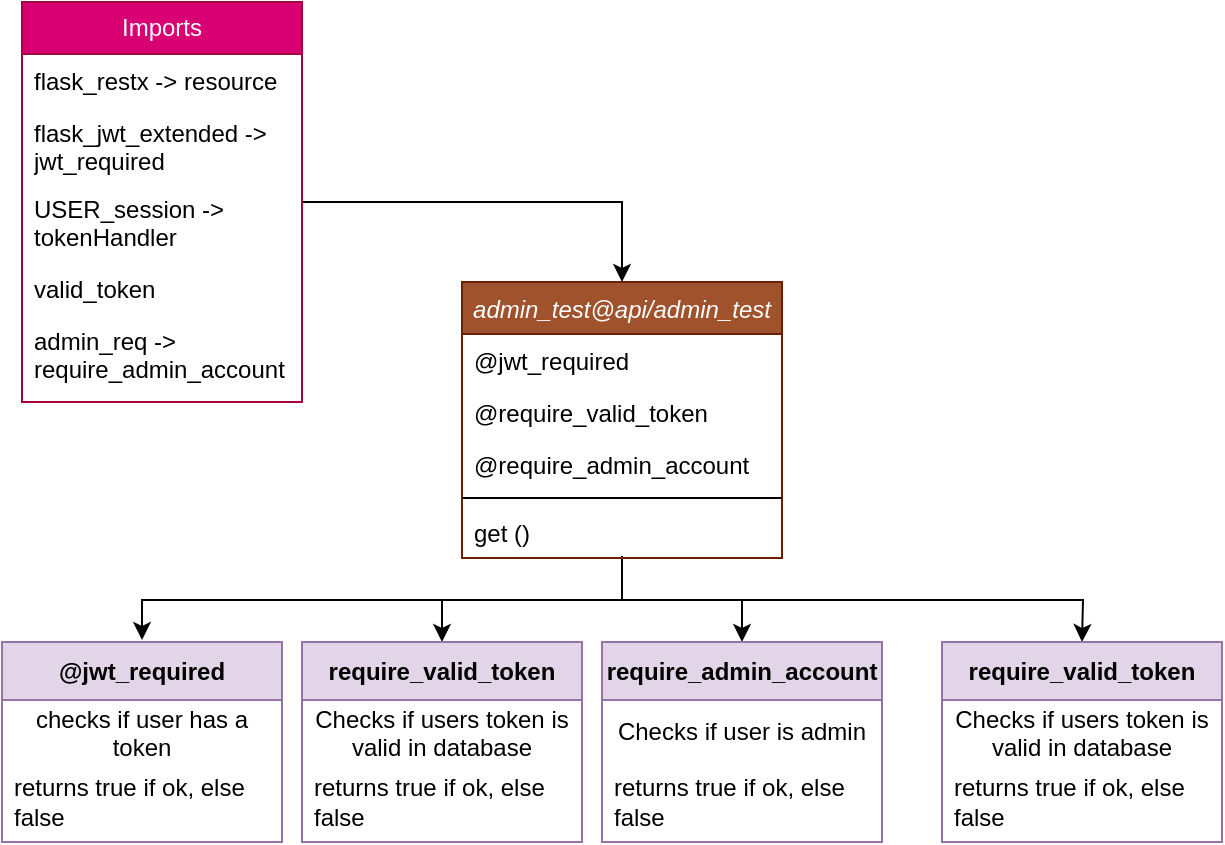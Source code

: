 <mxfile>
    <diagram id="C5RBs43oDa-KdzZeNtuy" name="Page-1">
        <mxGraphModel dx="1272" dy="807" grid="1" gridSize="10" guides="1" tooltips="1" connect="1" arrows="1" fold="1" page="1" pageScale="1" pageWidth="827" pageHeight="1169" math="0" shadow="0">
            <root>
                <mxCell id="WIyWlLk6GJQsqaUBKTNV-0"/>
                <mxCell id="WIyWlLk6GJQsqaUBKTNV-1" parent="WIyWlLk6GJQsqaUBKTNV-0"/>
                <mxCell id="2mBRRD6n1RL7t2ECvN8x-13" style="edgeStyle=orthogonalEdgeStyle;rounded=0;orthogonalLoop=1;jettySize=auto;html=1;exitX=0.5;exitY=1;exitDx=0;exitDy=0;entryX=0.5;entryY=0;entryDx=0;entryDy=0;" parent="WIyWlLk6GJQsqaUBKTNV-1" source="zkfFHV4jXpPFQw0GAbJ--0" edge="1">
                    <mxGeometry relative="1" as="geometry">
                        <mxPoint x="600" y="480" as="targetPoint"/>
                    </mxGeometry>
                </mxCell>
                <mxCell id="2mBRRD6n1RL7t2ECvN8x-24" style="edgeStyle=orthogonalEdgeStyle;rounded=0;orthogonalLoop=1;jettySize=auto;html=1;entryX=0.5;entryY=0;entryDx=0;entryDy=0;" parent="WIyWlLk6GJQsqaUBKTNV-1" source="zkfFHV4jXpPFQw0GAbJ--0" target="2mBRRD6n1RL7t2ECvN8x-21" edge="1">
                    <mxGeometry relative="1" as="geometry"/>
                </mxCell>
                <mxCell id="2mBRRD6n1RL7t2ECvN8x-25" style="edgeStyle=orthogonalEdgeStyle;rounded=0;orthogonalLoop=1;jettySize=auto;html=1;entryX=0.5;entryY=0;entryDx=0;entryDy=0;" parent="WIyWlLk6GJQsqaUBKTNV-1" edge="1">
                    <mxGeometry relative="1" as="geometry">
                        <mxPoint x="370" y="437" as="sourcePoint"/>
                        <mxPoint x="130" y="479" as="targetPoint"/>
                        <Array as="points">
                            <mxPoint x="370" y="459"/>
                            <mxPoint x="130" y="459"/>
                        </Array>
                    </mxGeometry>
                </mxCell>
                <mxCell id="2mBRRD6n1RL7t2ECvN8x-31" style="edgeStyle=orthogonalEdgeStyle;rounded=0;orthogonalLoop=1;jettySize=auto;html=1;entryX=0.5;entryY=0;entryDx=0;entryDy=0;" parent="WIyWlLk6GJQsqaUBKTNV-1" source="zkfFHV4jXpPFQw0GAbJ--0" target="2mBRRD6n1RL7t2ECvN8x-28" edge="1">
                    <mxGeometry relative="1" as="geometry"/>
                </mxCell>
                <mxCell id="zkfFHV4jXpPFQw0GAbJ--0" value="admin_test@api/admin_test" style="swimlane;fontStyle=2;align=center;verticalAlign=top;childLayout=stackLayout;horizontal=1;startSize=26;horizontalStack=0;resizeParent=1;resizeLast=0;collapsible=1;marginBottom=0;rounded=0;shadow=0;strokeWidth=1;fillColor=#a0522d;strokeColor=#6D1F00;fontColor=#ffffff;" parent="WIyWlLk6GJQsqaUBKTNV-1" vertex="1">
                    <mxGeometry x="290" y="300" width="160" height="138" as="geometry">
                        <mxRectangle x="230" y="140" width="160" height="26" as="alternateBounds"/>
                    </mxGeometry>
                </mxCell>
                <mxCell id="zkfFHV4jXpPFQw0GAbJ--1" value="@jwt_required" style="text;align=left;verticalAlign=top;spacingLeft=4;spacingRight=4;overflow=hidden;rotatable=0;points=[[0,0.5],[1,0.5]];portConstraint=eastwest;" parent="zkfFHV4jXpPFQw0GAbJ--0" vertex="1">
                    <mxGeometry y="26" width="160" height="26" as="geometry"/>
                </mxCell>
                <mxCell id="zkfFHV4jXpPFQw0GAbJ--2" value="@require_valid_token" style="text;align=left;verticalAlign=top;spacingLeft=4;spacingRight=4;overflow=hidden;rotatable=0;points=[[0,0.5],[1,0.5]];portConstraint=eastwest;rounded=0;shadow=0;html=0;" parent="zkfFHV4jXpPFQw0GAbJ--0" vertex="1">
                    <mxGeometry y="52" width="160" height="26" as="geometry"/>
                </mxCell>
                <mxCell id="2mBRRD6n1RL7t2ECvN8x-27" value="@require_admin_account" style="text;align=left;verticalAlign=top;spacingLeft=4;spacingRight=4;overflow=hidden;rotatable=0;points=[[0,0.5],[1,0.5]];portConstraint=eastwest;rounded=0;shadow=0;html=0;" parent="zkfFHV4jXpPFQw0GAbJ--0" vertex="1">
                    <mxGeometry y="78" width="160" height="26" as="geometry"/>
                </mxCell>
                <mxCell id="zkfFHV4jXpPFQw0GAbJ--4" value="" style="line;html=1;strokeWidth=1;align=left;verticalAlign=middle;spacingTop=-1;spacingLeft=3;spacingRight=3;rotatable=0;labelPosition=right;points=[];portConstraint=eastwest;" parent="zkfFHV4jXpPFQw0GAbJ--0" vertex="1">
                    <mxGeometry y="104" width="160" height="8" as="geometry"/>
                </mxCell>
                <mxCell id="zkfFHV4jXpPFQw0GAbJ--5" value="get ()" style="text;align=left;verticalAlign=top;spacingLeft=4;spacingRight=4;overflow=hidden;rotatable=0;points=[[0,0.5],[1,0.5]];portConstraint=eastwest;" parent="zkfFHV4jXpPFQw0GAbJ--0" vertex="1">
                    <mxGeometry y="112" width="160" height="26" as="geometry"/>
                </mxCell>
                <mxCell id="2mBRRD6n1RL7t2ECvN8x-5" style="edgeStyle=orthogonalEdgeStyle;rounded=0;orthogonalLoop=1;jettySize=auto;html=1;entryX=0.5;entryY=0;entryDx=0;entryDy=0;" parent="WIyWlLk6GJQsqaUBKTNV-1" source="2mBRRD6n1RL7t2ECvN8x-0" target="zkfFHV4jXpPFQw0GAbJ--0" edge="1">
                    <mxGeometry relative="1" as="geometry"/>
                </mxCell>
                <mxCell id="2mBRRD6n1RL7t2ECvN8x-0" value="Imports" style="swimlane;fontStyle=0;childLayout=stackLayout;horizontal=1;startSize=26;fillColor=#d80073;horizontalStack=0;resizeParent=1;resizeParentMax=0;resizeLast=0;collapsible=1;marginBottom=0;whiteSpace=wrap;html=1;fontColor=#ffffff;strokeColor=#A50040;" parent="WIyWlLk6GJQsqaUBKTNV-1" vertex="1">
                    <mxGeometry x="70" y="160" width="140" height="200" as="geometry"/>
                </mxCell>
                <mxCell id="2mBRRD6n1RL7t2ECvN8x-1" value="flask_restx -&amp;gt; resource" style="text;strokeColor=none;fillColor=none;align=left;verticalAlign=top;spacingLeft=4;spacingRight=4;overflow=hidden;rotatable=0;points=[[0,0.5],[1,0.5]];portConstraint=eastwest;whiteSpace=wrap;html=1;" parent="2mBRRD6n1RL7t2ECvN8x-0" vertex="1">
                    <mxGeometry y="26" width="140" height="26" as="geometry"/>
                </mxCell>
                <mxCell id="2mBRRD6n1RL7t2ECvN8x-2" value="flask_jwt_extended -&amp;gt; jwt_required" style="text;strokeColor=none;fillColor=none;align=left;verticalAlign=top;spacingLeft=4;spacingRight=4;overflow=hidden;rotatable=0;points=[[0,0.5],[1,0.5]];portConstraint=eastwest;whiteSpace=wrap;html=1;" parent="2mBRRD6n1RL7t2ECvN8x-0" vertex="1">
                    <mxGeometry y="52" width="140" height="38" as="geometry"/>
                </mxCell>
                <mxCell id="2mBRRD6n1RL7t2ECvN8x-3" value="USER_session -&amp;gt; tokenHandler" style="text;strokeColor=none;fillColor=none;align=left;verticalAlign=top;spacingLeft=4;spacingRight=4;overflow=hidden;rotatable=0;points=[[0,0.5],[1,0.5]];portConstraint=eastwest;whiteSpace=wrap;html=1;" parent="2mBRRD6n1RL7t2ECvN8x-0" vertex="1">
                    <mxGeometry y="90" width="140" height="40" as="geometry"/>
                </mxCell>
                <mxCell id="2mBRRD6n1RL7t2ECvN8x-4" value="valid_token" style="text;strokeColor=none;fillColor=none;align=left;verticalAlign=top;spacingLeft=4;spacingRight=4;overflow=hidden;rotatable=0;points=[[0,0.5],[1,0.5]];portConstraint=eastwest;whiteSpace=wrap;html=1;" parent="2mBRRD6n1RL7t2ECvN8x-0" vertex="1">
                    <mxGeometry y="130" width="140" height="26" as="geometry"/>
                </mxCell>
                <mxCell id="2mBRRD6n1RL7t2ECvN8x-26" value="admin_req -&amp;gt; require_admin_account" style="text;strokeColor=none;fillColor=none;align=left;verticalAlign=top;spacingLeft=4;spacingRight=4;overflow=hidden;rotatable=0;points=[[0,0.5],[1,0.5]];portConstraint=eastwest;whiteSpace=wrap;html=1;" parent="2mBRRD6n1RL7t2ECvN8x-0" vertex="1">
                    <mxGeometry y="156" width="140" height="44" as="geometry"/>
                </mxCell>
                <mxCell id="2mBRRD6n1RL7t2ECvN8x-18" value="@jwt_required" style="swimlane;fontStyle=1;align=center;verticalAlign=middle;childLayout=stackLayout;horizontal=1;startSize=29;horizontalStack=0;resizeParent=1;resizeParentMax=0;resizeLast=0;collapsible=0;marginBottom=0;html=1;whiteSpace=wrap;fillColor=#e1d5e7;strokeColor=#9673a6;" parent="WIyWlLk6GJQsqaUBKTNV-1" vertex="1">
                    <mxGeometry x="60" y="480" width="140" height="100" as="geometry"/>
                </mxCell>
                <mxCell id="2mBRRD6n1RL7t2ECvN8x-19" value="checks if user has a token" style="text;html=1;strokeColor=none;fillColor=none;align=center;verticalAlign=middle;spacingLeft=4;spacingRight=4;overflow=hidden;rotatable=0;points=[[0,0.5],[1,0.5]];portConstraint=eastwest;whiteSpace=wrap;" parent="2mBRRD6n1RL7t2ECvN8x-18" vertex="1">
                    <mxGeometry y="29" width="140" height="31" as="geometry"/>
                </mxCell>
                <mxCell id="2mBRRD6n1RL7t2ECvN8x-20" value="returns true if ok, else false" style="text;html=1;strokeColor=none;fillColor=none;align=left;verticalAlign=middle;spacingLeft=4;spacingRight=4;overflow=hidden;rotatable=0;points=[[0,0.5],[1,0.5]];portConstraint=eastwest;whiteSpace=wrap;" parent="2mBRRD6n1RL7t2ECvN8x-18" vertex="1">
                    <mxGeometry y="60" width="140" height="40" as="geometry"/>
                </mxCell>
                <mxCell id="2mBRRD6n1RL7t2ECvN8x-21" value="require_valid_token" style="swimlane;fontStyle=1;align=center;verticalAlign=middle;childLayout=stackLayout;horizontal=1;startSize=29;horizontalStack=0;resizeParent=1;resizeParentMax=0;resizeLast=0;collapsible=0;marginBottom=0;html=1;whiteSpace=wrap;fillColor=#e1d5e7;strokeColor=#9673a6;" parent="WIyWlLk6GJQsqaUBKTNV-1" vertex="1">
                    <mxGeometry x="210" y="480" width="140" height="100" as="geometry"/>
                </mxCell>
                <mxCell id="2mBRRD6n1RL7t2ECvN8x-22" value="Checks if users token is valid in database" style="text;html=1;strokeColor=none;fillColor=none;align=center;verticalAlign=middle;spacingLeft=4;spacingRight=4;overflow=hidden;rotatable=0;points=[[0,0.5],[1,0.5]];portConstraint=eastwest;whiteSpace=wrap;" parent="2mBRRD6n1RL7t2ECvN8x-21" vertex="1">
                    <mxGeometry y="29" width="140" height="31" as="geometry"/>
                </mxCell>
                <mxCell id="2mBRRD6n1RL7t2ECvN8x-23" value="returns true if ok, else false" style="text;html=1;strokeColor=none;fillColor=none;align=left;verticalAlign=middle;spacingLeft=4;spacingRight=4;overflow=hidden;rotatable=0;points=[[0,0.5],[1,0.5]];portConstraint=eastwest;whiteSpace=wrap;" parent="2mBRRD6n1RL7t2ECvN8x-21" vertex="1">
                    <mxGeometry y="60" width="140" height="40" as="geometry"/>
                </mxCell>
                <mxCell id="2mBRRD6n1RL7t2ECvN8x-28" value="require_admin_account" style="swimlane;fontStyle=1;align=center;verticalAlign=middle;childLayout=stackLayout;horizontal=1;startSize=29;horizontalStack=0;resizeParent=1;resizeParentMax=0;resizeLast=0;collapsible=0;marginBottom=0;html=1;whiteSpace=wrap;fillColor=#e1d5e7;strokeColor=#9673a6;" parent="WIyWlLk6GJQsqaUBKTNV-1" vertex="1">
                    <mxGeometry x="360" y="480" width="140" height="100" as="geometry"/>
                </mxCell>
                <mxCell id="2mBRRD6n1RL7t2ECvN8x-29" value="Checks if user is admin" style="text;html=1;strokeColor=none;fillColor=none;align=center;verticalAlign=middle;spacingLeft=4;spacingRight=4;overflow=hidden;rotatable=0;points=[[0,0.5],[1,0.5]];portConstraint=eastwest;whiteSpace=wrap;" parent="2mBRRD6n1RL7t2ECvN8x-28" vertex="1">
                    <mxGeometry y="29" width="140" height="31" as="geometry"/>
                </mxCell>
                <mxCell id="2mBRRD6n1RL7t2ECvN8x-30" value="returns true if ok, else false" style="text;html=1;strokeColor=none;fillColor=none;align=left;verticalAlign=middle;spacingLeft=4;spacingRight=4;overflow=hidden;rotatable=0;points=[[0,0.5],[1,0.5]];portConstraint=eastwest;whiteSpace=wrap;" parent="2mBRRD6n1RL7t2ECvN8x-28" vertex="1">
                    <mxGeometry y="60" width="140" height="40" as="geometry"/>
                </mxCell>
                <mxCell id="0" value="require_valid_token" style="swimlane;fontStyle=1;align=center;verticalAlign=middle;childLayout=stackLayout;horizontal=1;startSize=29;horizontalStack=0;resizeParent=1;resizeParentMax=0;resizeLast=0;collapsible=0;marginBottom=0;html=1;whiteSpace=wrap;fillColor=#e1d5e7;strokeColor=#9673a6;" vertex="1" parent="WIyWlLk6GJQsqaUBKTNV-1">
                    <mxGeometry x="530" y="480" width="140" height="100" as="geometry"/>
                </mxCell>
                <mxCell id="1" value="Checks if users token is valid in database" style="text;html=1;strokeColor=none;fillColor=none;align=center;verticalAlign=middle;spacingLeft=4;spacingRight=4;overflow=hidden;rotatable=0;points=[[0,0.5],[1,0.5]];portConstraint=eastwest;whiteSpace=wrap;" vertex="1" parent="0">
                    <mxGeometry y="29" width="140" height="31" as="geometry"/>
                </mxCell>
                <mxCell id="2" value="returns true if ok, else false" style="text;html=1;strokeColor=none;fillColor=none;align=left;verticalAlign=middle;spacingLeft=4;spacingRight=4;overflow=hidden;rotatable=0;points=[[0,0.5],[1,0.5]];portConstraint=eastwest;whiteSpace=wrap;" vertex="1" parent="0">
                    <mxGeometry y="60" width="140" height="40" as="geometry"/>
                </mxCell>
            </root>
        </mxGraphModel>
    </diagram>
</mxfile>